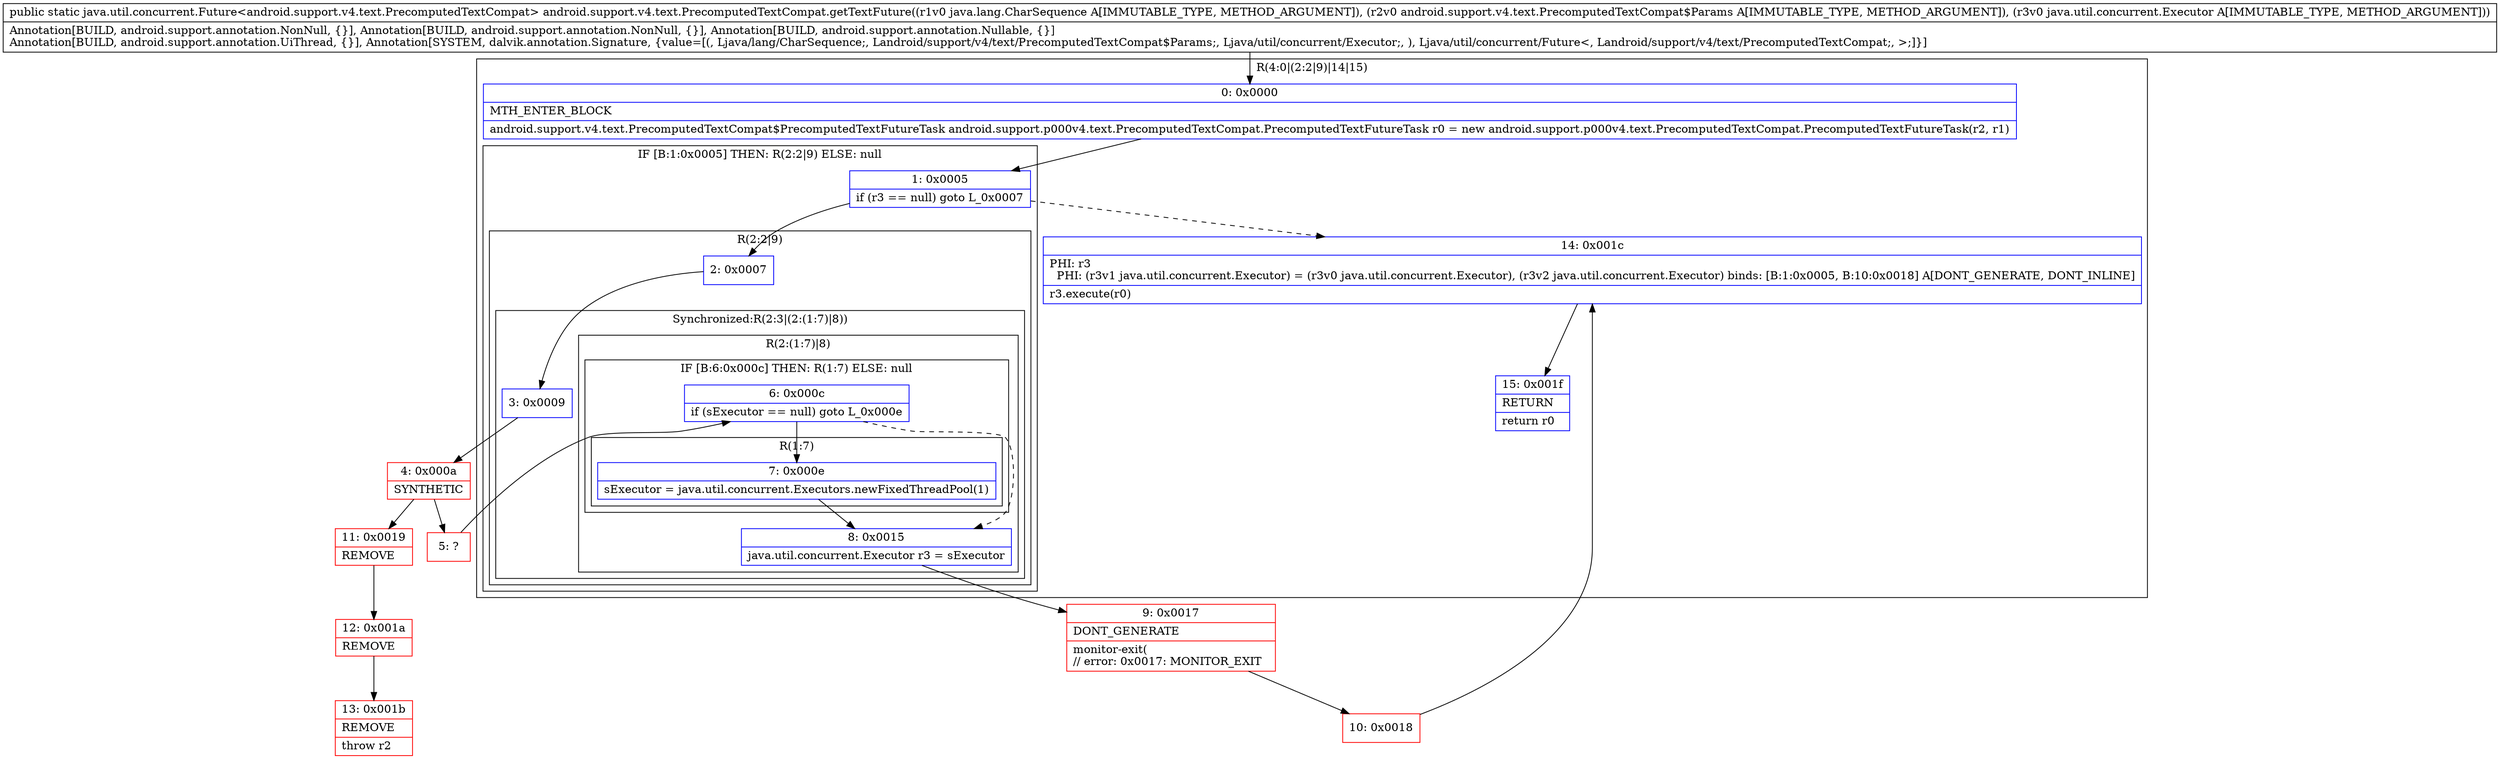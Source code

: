 digraph "CFG forandroid.support.v4.text.PrecomputedTextCompat.getTextFuture(Ljava\/lang\/CharSequence;Landroid\/support\/v4\/text\/PrecomputedTextCompat$Params;Ljava\/util\/concurrent\/Executor;)Ljava\/util\/concurrent\/Future;" {
subgraph cluster_Region_1562561457 {
label = "R(4:0|(2:2|9)|14|15)";
node [shape=record,color=blue];
Node_0 [shape=record,label="{0\:\ 0x0000|MTH_ENTER_BLOCK\l|android.support.v4.text.PrecomputedTextCompat$PrecomputedTextFutureTask android.support.p000v4.text.PrecomputedTextCompat.PrecomputedTextFutureTask r0 = new android.support.p000v4.text.PrecomputedTextCompat.PrecomputedTextFutureTask(r2, r1)\l}"];
subgraph cluster_IfRegion_2029206318 {
label = "IF [B:1:0x0005] THEN: R(2:2|9) ELSE: null";
node [shape=record,color=blue];
Node_1 [shape=record,label="{1\:\ 0x0005|if (r3 == null) goto L_0x0007\l}"];
subgraph cluster_Region_144624318 {
label = "R(2:2|9)";
node [shape=record,color=blue];
Node_2 [shape=record,label="{2\:\ 0x0007}"];
subgraph cluster_SynchronizedRegion_2026510543 {
label = "Synchronized:R(2:3|(2:(1:7)|8))";
node [shape=record,color=blue];
Node_3 [shape=record,label="{3\:\ 0x0009}"];
subgraph cluster_Region_1281064530 {
label = "R(2:(1:7)|8)";
node [shape=record,color=blue];
subgraph cluster_IfRegion_756029116 {
label = "IF [B:6:0x000c] THEN: R(1:7) ELSE: null";
node [shape=record,color=blue];
Node_6 [shape=record,label="{6\:\ 0x000c|if (sExecutor == null) goto L_0x000e\l}"];
subgraph cluster_Region_1403380378 {
label = "R(1:7)";
node [shape=record,color=blue];
Node_7 [shape=record,label="{7\:\ 0x000e|sExecutor = java.util.concurrent.Executors.newFixedThreadPool(1)\l}"];
}
}
Node_8 [shape=record,label="{8\:\ 0x0015|java.util.concurrent.Executor r3 = sExecutor\l}"];
}
}
}
}
Node_14 [shape=record,label="{14\:\ 0x001c|PHI: r3 \l  PHI: (r3v1 java.util.concurrent.Executor) = (r3v0 java.util.concurrent.Executor), (r3v2 java.util.concurrent.Executor) binds: [B:1:0x0005, B:10:0x0018] A[DONT_GENERATE, DONT_INLINE]\l|r3.execute(r0)\l}"];
Node_15 [shape=record,label="{15\:\ 0x001f|RETURN\l|return r0\l}"];
}
Node_4 [shape=record,color=red,label="{4\:\ 0x000a|SYNTHETIC\l}"];
Node_5 [shape=record,color=red,label="{5\:\ ?}"];
Node_9 [shape=record,color=red,label="{9\:\ 0x0017|DONT_GENERATE\l|monitor\-exit(\l\/\/ error: 0x0017: MONITOR_EXIT  \l}"];
Node_10 [shape=record,color=red,label="{10\:\ 0x0018}"];
Node_11 [shape=record,color=red,label="{11\:\ 0x0019|REMOVE\l}"];
Node_12 [shape=record,color=red,label="{12\:\ 0x001a|REMOVE\l}"];
Node_13 [shape=record,color=red,label="{13\:\ 0x001b|REMOVE\l|throw r2\l}"];
MethodNode[shape=record,label="{public static java.util.concurrent.Future\<android.support.v4.text.PrecomputedTextCompat\> android.support.v4.text.PrecomputedTextCompat.getTextFuture((r1v0 java.lang.CharSequence A[IMMUTABLE_TYPE, METHOD_ARGUMENT]), (r2v0 android.support.v4.text.PrecomputedTextCompat$Params A[IMMUTABLE_TYPE, METHOD_ARGUMENT]), (r3v0 java.util.concurrent.Executor A[IMMUTABLE_TYPE, METHOD_ARGUMENT]))  | Annotation[BUILD, android.support.annotation.NonNull, \{\}], Annotation[BUILD, android.support.annotation.NonNull, \{\}], Annotation[BUILD, android.support.annotation.Nullable, \{\}]\lAnnotation[BUILD, android.support.annotation.UiThread, \{\}], Annotation[SYSTEM, dalvik.annotation.Signature, \{value=[(, Ljava\/lang\/CharSequence;, Landroid\/support\/v4\/text\/PrecomputedTextCompat$Params;, Ljava\/util\/concurrent\/Executor;, ), Ljava\/util\/concurrent\/Future\<, Landroid\/support\/v4\/text\/PrecomputedTextCompat;, \>;]\}]\l}"];
MethodNode -> Node_0;
Node_0 -> Node_1;
Node_1 -> Node_2;
Node_1 -> Node_14[style=dashed];
Node_2 -> Node_3;
Node_3 -> Node_4;
Node_6 -> Node_7;
Node_6 -> Node_8[style=dashed];
Node_7 -> Node_8;
Node_8 -> Node_9;
Node_14 -> Node_15;
Node_4 -> Node_5;
Node_4 -> Node_11;
Node_5 -> Node_6;
Node_9 -> Node_10;
Node_10 -> Node_14;
Node_11 -> Node_12;
Node_12 -> Node_13;
}

